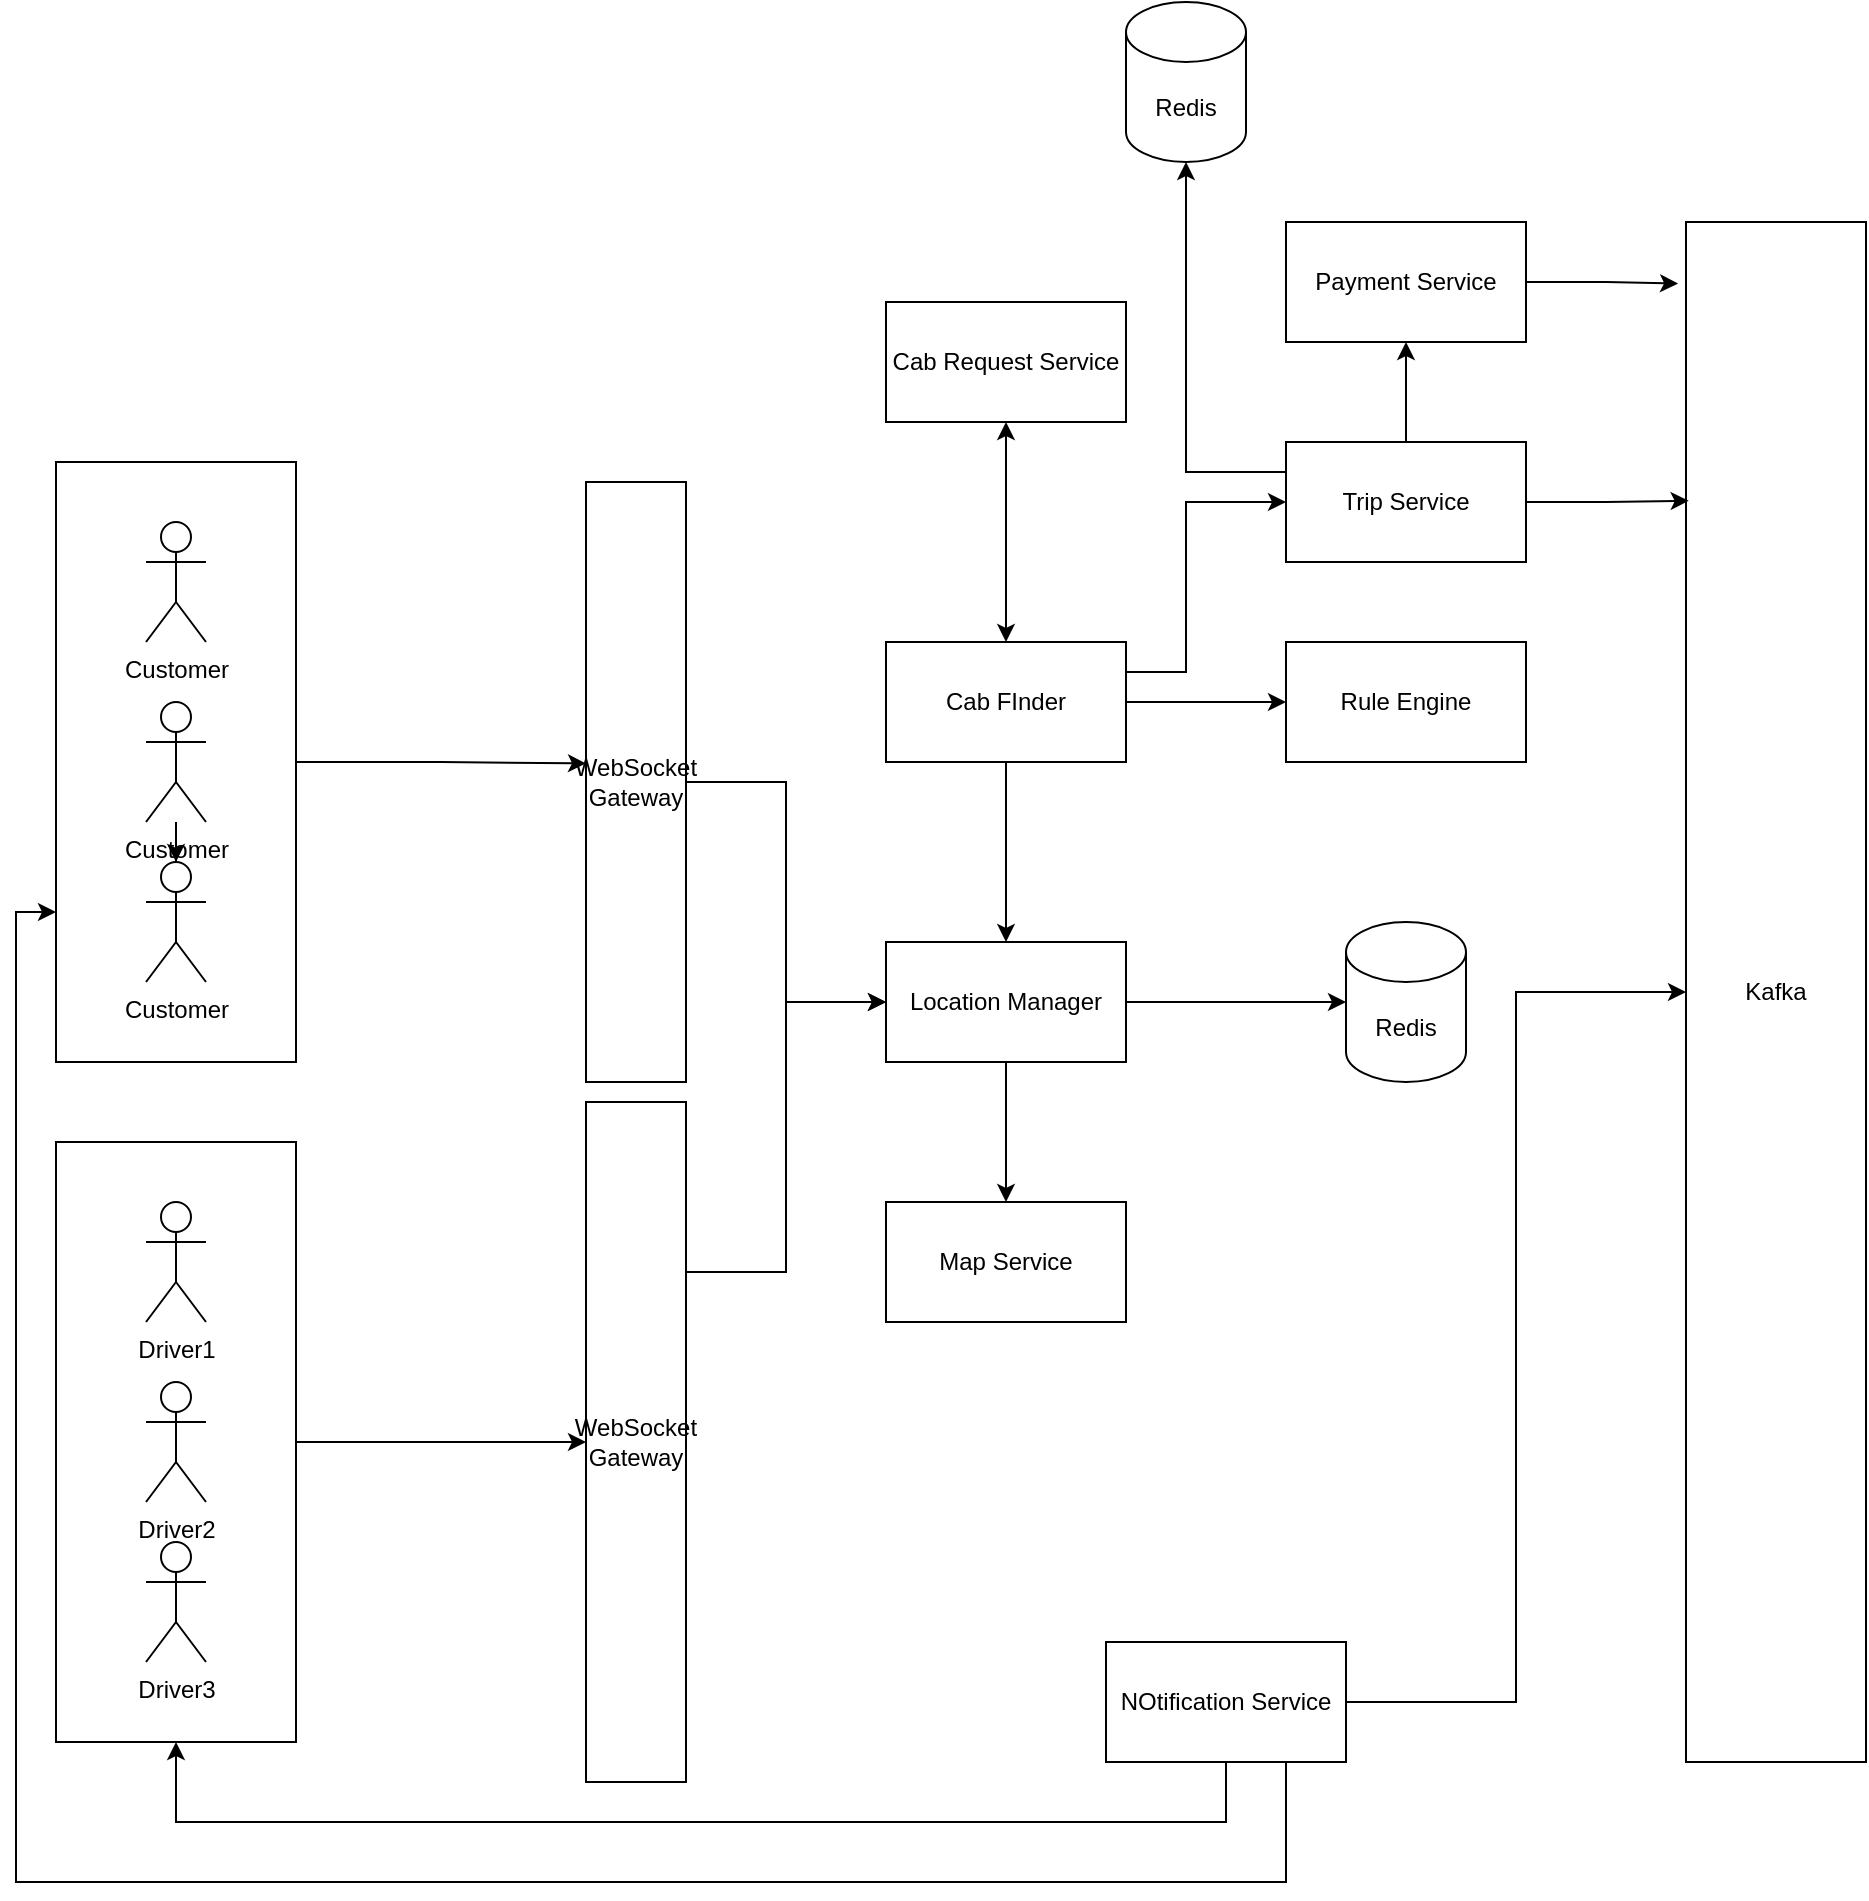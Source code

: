 <mxfile version="22.1.17" type="github">
  <diagram name="Page-1" id="OVm1V5rvUiN5_n777IS2">
    <mxGraphModel dx="1858" dy="1692" grid="1" gridSize="10" guides="1" tooltips="1" connect="1" arrows="1" fold="1" page="1" pageScale="1" pageWidth="850" pageHeight="1100" math="0" shadow="0">
      <root>
        <mxCell id="0" />
        <mxCell id="1" parent="0" />
        <mxCell id="6h84PF4SdJqPQpqpmfc6-9" style="edgeStyle=orthogonalEdgeStyle;rounded=0;orthogonalLoop=1;jettySize=auto;html=1;exitX=1;exitY=0.5;exitDx=0;exitDy=0;entryX=0;entryY=0.5;entryDx=0;entryDy=0;" edge="1" parent="1" source="6h84PF4SdJqPQpqpmfc6-5" target="6h84PF4SdJqPQpqpmfc6-8">
          <mxGeometry relative="1" as="geometry" />
        </mxCell>
        <mxCell id="6h84PF4SdJqPQpqpmfc6-5" value="" style="rounded=0;whiteSpace=wrap;html=1;" vertex="1" parent="1">
          <mxGeometry x="25" y="180" width="120" height="300" as="geometry" />
        </mxCell>
        <mxCell id="6h84PF4SdJqPQpqpmfc6-2" value="Driver2" style="shape=umlActor;verticalLabelPosition=bottom;verticalAlign=top;html=1;outlineConnect=0;" vertex="1" parent="1">
          <mxGeometry x="70" y="300" width="30" height="60" as="geometry" />
        </mxCell>
        <mxCell id="6h84PF4SdJqPQpqpmfc6-3" value="Driver1" style="shape=umlActor;verticalLabelPosition=bottom;verticalAlign=top;html=1;outlineConnect=0;" vertex="1" parent="1">
          <mxGeometry x="70" y="210" width="30" height="60" as="geometry" />
        </mxCell>
        <mxCell id="6h84PF4SdJqPQpqpmfc6-4" value="Driver3" style="shape=umlActor;verticalLabelPosition=bottom;verticalAlign=top;html=1;outlineConnect=0;" vertex="1" parent="1">
          <mxGeometry x="70" y="380" width="30" height="60" as="geometry" />
        </mxCell>
        <mxCell id="6h84PF4SdJqPQpqpmfc6-27" style="edgeStyle=orthogonalEdgeStyle;rounded=0;orthogonalLoop=1;jettySize=auto;html=1;exitX=1;exitY=0.25;exitDx=0;exitDy=0;entryX=0;entryY=0.5;entryDx=0;entryDy=0;" edge="1" parent="1" source="6h84PF4SdJqPQpqpmfc6-8" target="6h84PF4SdJqPQpqpmfc6-22">
          <mxGeometry relative="1" as="geometry" />
        </mxCell>
        <mxCell id="6h84PF4SdJqPQpqpmfc6-8" value="WebSocket Gateway" style="rounded=0;whiteSpace=wrap;html=1;" vertex="1" parent="1">
          <mxGeometry x="290" y="160" width="50" height="340" as="geometry" />
        </mxCell>
        <mxCell id="6h84PF4SdJqPQpqpmfc6-15" value="" style="rounded=0;whiteSpace=wrap;html=1;" vertex="1" parent="1">
          <mxGeometry x="25" y="-160" width="120" height="300" as="geometry" />
        </mxCell>
        <mxCell id="6h84PF4SdJqPQpqpmfc6-19" value="" style="edgeStyle=orthogonalEdgeStyle;rounded=0;orthogonalLoop=1;jettySize=auto;html=1;" edge="1" parent="1" source="6h84PF4SdJqPQpqpmfc6-16" target="6h84PF4SdJqPQpqpmfc6-18">
          <mxGeometry relative="1" as="geometry" />
        </mxCell>
        <mxCell id="6h84PF4SdJqPQpqpmfc6-16" value="Customer" style="shape=umlActor;verticalLabelPosition=bottom;verticalAlign=top;html=1;outlineConnect=0;" vertex="1" parent="1">
          <mxGeometry x="70" y="-40" width="30" height="60" as="geometry" />
        </mxCell>
        <mxCell id="6h84PF4SdJqPQpqpmfc6-17" value="Customer" style="shape=umlActor;verticalLabelPosition=bottom;verticalAlign=top;html=1;outlineConnect=0;" vertex="1" parent="1">
          <mxGeometry x="70" y="-130" width="30" height="60" as="geometry" />
        </mxCell>
        <mxCell id="6h84PF4SdJqPQpqpmfc6-18" value="Customer" style="shape=umlActor;verticalLabelPosition=bottom;verticalAlign=top;html=1;outlineConnect=0;" vertex="1" parent="1">
          <mxGeometry x="70" y="40" width="30" height="60" as="geometry" />
        </mxCell>
        <mxCell id="6h84PF4SdJqPQpqpmfc6-24" style="edgeStyle=orthogonalEdgeStyle;rounded=0;orthogonalLoop=1;jettySize=auto;html=1;exitX=1;exitY=0.5;exitDx=0;exitDy=0;entryX=0;entryY=0.5;entryDx=0;entryDy=0;" edge="1" parent="1" source="6h84PF4SdJqPQpqpmfc6-20" target="6h84PF4SdJqPQpqpmfc6-22">
          <mxGeometry relative="1" as="geometry" />
        </mxCell>
        <mxCell id="6h84PF4SdJqPQpqpmfc6-20" value="WebSocket Gateway" style="rounded=0;whiteSpace=wrap;html=1;" vertex="1" parent="1">
          <mxGeometry x="290" y="-150" width="50" height="300" as="geometry" />
        </mxCell>
        <mxCell id="6h84PF4SdJqPQpqpmfc6-21" style="edgeStyle=orthogonalEdgeStyle;rounded=0;orthogonalLoop=1;jettySize=auto;html=1;exitX=1;exitY=0.5;exitDx=0;exitDy=0;entryX=0;entryY=0.469;entryDx=0;entryDy=0;entryPerimeter=0;" edge="1" parent="1" source="6h84PF4SdJqPQpqpmfc6-15" target="6h84PF4SdJqPQpqpmfc6-20">
          <mxGeometry relative="1" as="geometry" />
        </mxCell>
        <mxCell id="6h84PF4SdJqPQpqpmfc6-28" style="edgeStyle=orthogonalEdgeStyle;rounded=0;orthogonalLoop=1;jettySize=auto;html=1;exitX=0.5;exitY=1;exitDx=0;exitDy=0;entryX=0.5;entryY=0;entryDx=0;entryDy=0;" edge="1" parent="1" source="6h84PF4SdJqPQpqpmfc6-22" target="6h84PF4SdJqPQpqpmfc6-23">
          <mxGeometry relative="1" as="geometry" />
        </mxCell>
        <mxCell id="6h84PF4SdJqPQpqpmfc6-22" value="Location Manager" style="rounded=0;whiteSpace=wrap;html=1;" vertex="1" parent="1">
          <mxGeometry x="440" y="80" width="120" height="60" as="geometry" />
        </mxCell>
        <mxCell id="6h84PF4SdJqPQpqpmfc6-23" value="Map Service" style="rounded=0;whiteSpace=wrap;html=1;" vertex="1" parent="1">
          <mxGeometry x="440" y="210" width="120" height="60" as="geometry" />
        </mxCell>
        <mxCell id="6h84PF4SdJqPQpqpmfc6-29" value="Redis" style="shape=cylinder3;whiteSpace=wrap;html=1;boundedLbl=1;backgroundOutline=1;size=15;" vertex="1" parent="1">
          <mxGeometry x="670" y="70" width="60" height="80" as="geometry" />
        </mxCell>
        <mxCell id="6h84PF4SdJqPQpqpmfc6-30" style="edgeStyle=orthogonalEdgeStyle;rounded=0;orthogonalLoop=1;jettySize=auto;html=1;exitX=1;exitY=0.5;exitDx=0;exitDy=0;entryX=0;entryY=0.5;entryDx=0;entryDy=0;entryPerimeter=0;" edge="1" parent="1" source="6h84PF4SdJqPQpqpmfc6-22" target="6h84PF4SdJqPQpqpmfc6-29">
          <mxGeometry relative="1" as="geometry" />
        </mxCell>
        <mxCell id="6h84PF4SdJqPQpqpmfc6-33" style="edgeStyle=orthogonalEdgeStyle;rounded=0;orthogonalLoop=1;jettySize=auto;html=1;exitX=0.5;exitY=1;exitDx=0;exitDy=0;entryX=0.5;entryY=0;entryDx=0;entryDy=0;" edge="1" parent="1" source="6h84PF4SdJqPQpqpmfc6-31" target="6h84PF4SdJqPQpqpmfc6-22">
          <mxGeometry relative="1" as="geometry" />
        </mxCell>
        <mxCell id="6h84PF4SdJqPQpqpmfc6-34" style="edgeStyle=orthogonalEdgeStyle;rounded=0;orthogonalLoop=1;jettySize=auto;html=1;exitX=1;exitY=0.5;exitDx=0;exitDy=0;" edge="1" parent="1" source="6h84PF4SdJqPQpqpmfc6-31" target="6h84PF4SdJqPQpqpmfc6-35">
          <mxGeometry relative="1" as="geometry">
            <mxPoint x="640" y="-90" as="targetPoint" />
          </mxGeometry>
        </mxCell>
        <mxCell id="6h84PF4SdJqPQpqpmfc6-41" style="edgeStyle=orthogonalEdgeStyle;rounded=0;orthogonalLoop=1;jettySize=auto;html=1;exitX=1;exitY=0.25;exitDx=0;exitDy=0;entryX=0;entryY=0.5;entryDx=0;entryDy=0;" edge="1" parent="1" source="6h84PF4SdJqPQpqpmfc6-31" target="6h84PF4SdJqPQpqpmfc6-40">
          <mxGeometry relative="1" as="geometry">
            <Array as="points">
              <mxPoint x="590" y="-55" />
              <mxPoint x="590" y="-140" />
            </Array>
          </mxGeometry>
        </mxCell>
        <mxCell id="6h84PF4SdJqPQpqpmfc6-31" value="Cab FInder" style="rounded=0;whiteSpace=wrap;html=1;" vertex="1" parent="1">
          <mxGeometry x="440" y="-70" width="120" height="60" as="geometry" />
        </mxCell>
        <mxCell id="6h84PF4SdJqPQpqpmfc6-32" value="Cab Request Service" style="rounded=0;whiteSpace=wrap;html=1;" vertex="1" parent="1">
          <mxGeometry x="440" y="-240" width="120" height="60" as="geometry" />
        </mxCell>
        <mxCell id="6h84PF4SdJqPQpqpmfc6-35" value="Rule Engine" style="rounded=0;whiteSpace=wrap;html=1;" vertex="1" parent="1">
          <mxGeometry x="640" y="-70" width="120" height="60" as="geometry" />
        </mxCell>
        <mxCell id="6h84PF4SdJqPQpqpmfc6-39" value="" style="endArrow=classic;startArrow=classic;html=1;rounded=0;entryX=0.5;entryY=1;entryDx=0;entryDy=0;" edge="1" parent="1" source="6h84PF4SdJqPQpqpmfc6-31" target="6h84PF4SdJqPQpqpmfc6-32">
          <mxGeometry width="50" height="50" relative="1" as="geometry">
            <mxPoint x="380" y="10" as="sourcePoint" />
            <mxPoint x="430" y="-40" as="targetPoint" />
          </mxGeometry>
        </mxCell>
        <mxCell id="6h84PF4SdJqPQpqpmfc6-54" style="edgeStyle=orthogonalEdgeStyle;rounded=0;orthogonalLoop=1;jettySize=auto;html=1;exitX=0.5;exitY=0;exitDx=0;exitDy=0;entryX=0.5;entryY=1;entryDx=0;entryDy=0;" edge="1" parent="1" source="6h84PF4SdJqPQpqpmfc6-40" target="6h84PF4SdJqPQpqpmfc6-53">
          <mxGeometry relative="1" as="geometry" />
        </mxCell>
        <mxCell id="6h84PF4SdJqPQpqpmfc6-40" value="Trip Service" style="rounded=0;whiteSpace=wrap;html=1;" vertex="1" parent="1">
          <mxGeometry x="640" y="-170" width="120" height="60" as="geometry" />
        </mxCell>
        <mxCell id="6h84PF4SdJqPQpqpmfc6-42" value="Redis" style="shape=cylinder3;whiteSpace=wrap;html=1;boundedLbl=1;backgroundOutline=1;size=15;" vertex="1" parent="1">
          <mxGeometry x="560" y="-390" width="60" height="80" as="geometry" />
        </mxCell>
        <mxCell id="6h84PF4SdJqPQpqpmfc6-44" value="Kafka" style="rounded=0;whiteSpace=wrap;html=1;" vertex="1" parent="1">
          <mxGeometry x="840" y="-280" width="90" height="770" as="geometry" />
        </mxCell>
        <mxCell id="6h84PF4SdJqPQpqpmfc6-47" style="edgeStyle=orthogonalEdgeStyle;rounded=0;orthogonalLoop=1;jettySize=auto;html=1;exitX=1;exitY=0.5;exitDx=0;exitDy=0;" edge="1" parent="1" source="6h84PF4SdJqPQpqpmfc6-45" target="6h84PF4SdJqPQpqpmfc6-44">
          <mxGeometry relative="1" as="geometry" />
        </mxCell>
        <mxCell id="6h84PF4SdJqPQpqpmfc6-48" style="edgeStyle=orthogonalEdgeStyle;rounded=0;orthogonalLoop=1;jettySize=auto;html=1;entryX=0.5;entryY=1;entryDx=0;entryDy=0;" edge="1" parent="1" source="6h84PF4SdJqPQpqpmfc6-45" target="6h84PF4SdJqPQpqpmfc6-5">
          <mxGeometry relative="1" as="geometry">
            <Array as="points">
              <mxPoint x="610" y="520" />
              <mxPoint x="85" y="520" />
            </Array>
          </mxGeometry>
        </mxCell>
        <mxCell id="6h84PF4SdJqPQpqpmfc6-50" style="edgeStyle=orthogonalEdgeStyle;rounded=0;orthogonalLoop=1;jettySize=auto;html=1;exitX=0.75;exitY=1;exitDx=0;exitDy=0;entryX=0;entryY=0.75;entryDx=0;entryDy=0;" edge="1" parent="1" source="6h84PF4SdJqPQpqpmfc6-45" target="6h84PF4SdJqPQpqpmfc6-15">
          <mxGeometry relative="1" as="geometry">
            <Array as="points">
              <mxPoint x="640" y="550" />
              <mxPoint x="5" y="550" />
              <mxPoint x="5" y="65" />
            </Array>
          </mxGeometry>
        </mxCell>
        <mxCell id="6h84PF4SdJqPQpqpmfc6-45" value="NOtification Service" style="rounded=0;whiteSpace=wrap;html=1;" vertex="1" parent="1">
          <mxGeometry x="550" y="430" width="120" height="60" as="geometry" />
        </mxCell>
        <mxCell id="6h84PF4SdJqPQpqpmfc6-49" style="edgeStyle=orthogonalEdgeStyle;rounded=0;orthogonalLoop=1;jettySize=auto;html=1;exitX=1;exitY=0.5;exitDx=0;exitDy=0;entryX=0.015;entryY=0.181;entryDx=0;entryDy=0;entryPerimeter=0;" edge="1" parent="1" source="6h84PF4SdJqPQpqpmfc6-40" target="6h84PF4SdJqPQpqpmfc6-44">
          <mxGeometry relative="1" as="geometry" />
        </mxCell>
        <mxCell id="6h84PF4SdJqPQpqpmfc6-53" value="Payment Service" style="rounded=0;whiteSpace=wrap;html=1;" vertex="1" parent="1">
          <mxGeometry x="640" y="-280" width="120" height="60" as="geometry" />
        </mxCell>
        <mxCell id="6h84PF4SdJqPQpqpmfc6-55" style="edgeStyle=orthogonalEdgeStyle;rounded=0;orthogonalLoop=1;jettySize=auto;html=1;exitX=1;exitY=0.5;exitDx=0;exitDy=0;entryX=-0.044;entryY=0.04;entryDx=0;entryDy=0;entryPerimeter=0;" edge="1" parent="1" source="6h84PF4SdJqPQpqpmfc6-53" target="6h84PF4SdJqPQpqpmfc6-44">
          <mxGeometry relative="1" as="geometry" />
        </mxCell>
        <mxCell id="6h84PF4SdJqPQpqpmfc6-56" style="edgeStyle=orthogonalEdgeStyle;rounded=0;orthogonalLoop=1;jettySize=auto;html=1;exitX=0;exitY=0.25;exitDx=0;exitDy=0;entryX=0.5;entryY=1;entryDx=0;entryDy=0;entryPerimeter=0;" edge="1" parent="1" source="6h84PF4SdJqPQpqpmfc6-40" target="6h84PF4SdJqPQpqpmfc6-42">
          <mxGeometry relative="1" as="geometry" />
        </mxCell>
      </root>
    </mxGraphModel>
  </diagram>
</mxfile>
